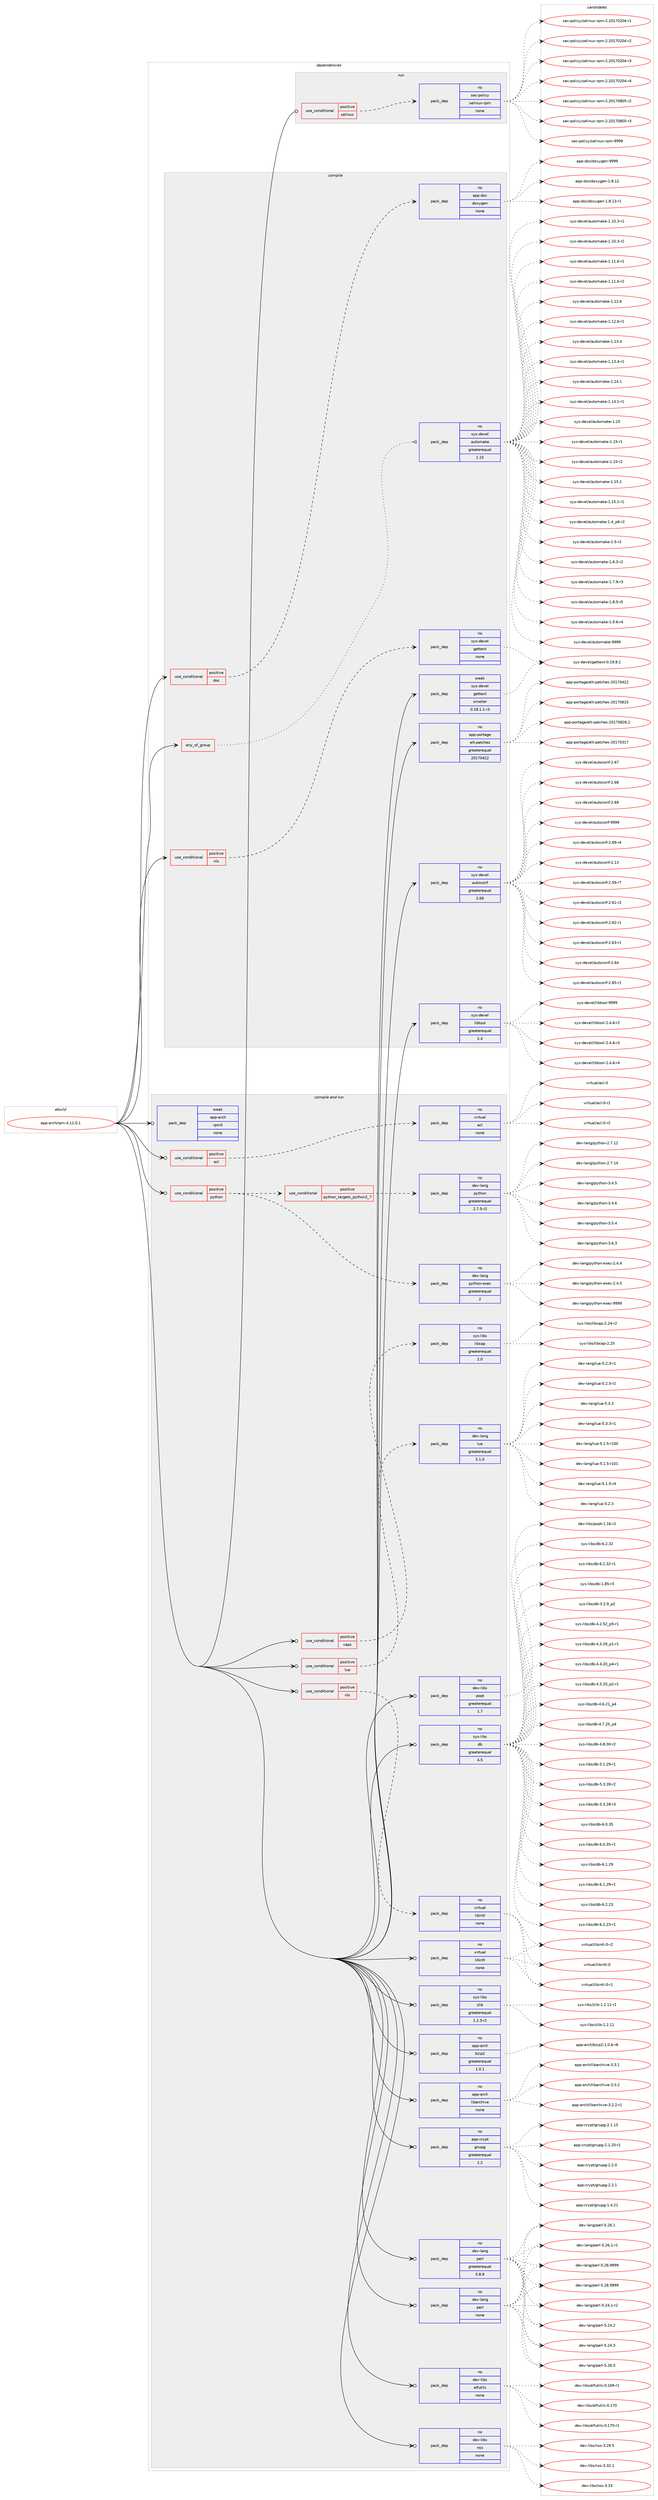 digraph prolog {

# *************
# Graph options
# *************

newrank=true;
concentrate=true;
compound=true;
graph [rankdir=LR,fontname=Helvetica,fontsize=10,ranksep=1.5];#, ranksep=2.5, nodesep=0.2];
edge  [arrowhead=vee];
node  [fontname=Helvetica,fontsize=10];

# **********
# The ebuild
# **********

subgraph cluster_leftcol {
color=gray;
rank=same;
label=<<i>ebuild</i>>;
id [label="app-arch/rpm-4.12.0.1", color=red, width=4, href="../app-arch/rpm-4.12.0.1.svg"];
}

# ****************
# The dependencies
# ****************

subgraph cluster_midcol {
color=gray;
label=<<i>dependencies</i>>;
subgraph cluster_compile {
fillcolor="#eeeeee";
style=filled;
label=<<i>compile</i>>;
subgraph any154 {
dependency8717 [label=<<TABLE BORDER="0" CELLBORDER="1" CELLSPACING="0" CELLPADDING="4"><TR><TD CELLPADDING="10">any_of_group</TD></TR></TABLE>>, shape=none, color=red];subgraph pack6166 {
dependency8718 [label=<<TABLE BORDER="0" CELLBORDER="1" CELLSPACING="0" CELLPADDING="4" WIDTH="220"><TR><TD ROWSPAN="6" CELLPADDING="30">pack_dep</TD></TR><TR><TD WIDTH="110">no</TD></TR><TR><TD>sys-devel</TD></TR><TR><TD>automake</TD></TR><TR><TD>greaterequal</TD></TR><TR><TD>1.15</TD></TR></TABLE>>, shape=none, color=blue];
}
dependency8717:e -> dependency8718:w [weight=20,style="dotted",arrowhead="oinv"];
}
id:e -> dependency8717:w [weight=20,style="solid",arrowhead="vee"];
subgraph cond2393 {
dependency8719 [label=<<TABLE BORDER="0" CELLBORDER="1" CELLSPACING="0" CELLPADDING="4"><TR><TD ROWSPAN="3" CELLPADDING="10">use_conditional</TD></TR><TR><TD>positive</TD></TR><TR><TD>doc</TD></TR></TABLE>>, shape=none, color=red];
subgraph pack6167 {
dependency8720 [label=<<TABLE BORDER="0" CELLBORDER="1" CELLSPACING="0" CELLPADDING="4" WIDTH="220"><TR><TD ROWSPAN="6" CELLPADDING="30">pack_dep</TD></TR><TR><TD WIDTH="110">no</TD></TR><TR><TD>app-doc</TD></TR><TR><TD>doxygen</TD></TR><TR><TD>none</TD></TR><TR><TD></TD></TR></TABLE>>, shape=none, color=blue];
}
dependency8719:e -> dependency8720:w [weight=20,style="dashed",arrowhead="vee"];
}
id:e -> dependency8719:w [weight=20,style="solid",arrowhead="vee"];
subgraph cond2394 {
dependency8721 [label=<<TABLE BORDER="0" CELLBORDER="1" CELLSPACING="0" CELLPADDING="4"><TR><TD ROWSPAN="3" CELLPADDING="10">use_conditional</TD></TR><TR><TD>positive</TD></TR><TR><TD>nls</TD></TR></TABLE>>, shape=none, color=red];
subgraph pack6168 {
dependency8722 [label=<<TABLE BORDER="0" CELLBORDER="1" CELLSPACING="0" CELLPADDING="4" WIDTH="220"><TR><TD ROWSPAN="6" CELLPADDING="30">pack_dep</TD></TR><TR><TD WIDTH="110">no</TD></TR><TR><TD>sys-devel</TD></TR><TR><TD>gettext</TD></TR><TR><TD>none</TD></TR><TR><TD></TD></TR></TABLE>>, shape=none, color=blue];
}
dependency8721:e -> dependency8722:w [weight=20,style="dashed",arrowhead="vee"];
}
id:e -> dependency8721:w [weight=20,style="solid",arrowhead="vee"];
subgraph pack6169 {
dependency8723 [label=<<TABLE BORDER="0" CELLBORDER="1" CELLSPACING="0" CELLPADDING="4" WIDTH="220"><TR><TD ROWSPAN="6" CELLPADDING="30">pack_dep</TD></TR><TR><TD WIDTH="110">no</TD></TR><TR><TD>app-portage</TD></TR><TR><TD>elt-patches</TD></TR><TR><TD>greaterequal</TD></TR><TR><TD>20170422</TD></TR></TABLE>>, shape=none, color=blue];
}
id:e -> dependency8723:w [weight=20,style="solid",arrowhead="vee"];
subgraph pack6170 {
dependency8724 [label=<<TABLE BORDER="0" CELLBORDER="1" CELLSPACING="0" CELLPADDING="4" WIDTH="220"><TR><TD ROWSPAN="6" CELLPADDING="30">pack_dep</TD></TR><TR><TD WIDTH="110">no</TD></TR><TR><TD>sys-devel</TD></TR><TR><TD>autoconf</TD></TR><TR><TD>greaterequal</TD></TR><TR><TD>2.69</TD></TR></TABLE>>, shape=none, color=blue];
}
id:e -> dependency8724:w [weight=20,style="solid",arrowhead="vee"];
subgraph pack6171 {
dependency8725 [label=<<TABLE BORDER="0" CELLBORDER="1" CELLSPACING="0" CELLPADDING="4" WIDTH="220"><TR><TD ROWSPAN="6" CELLPADDING="30">pack_dep</TD></TR><TR><TD WIDTH="110">no</TD></TR><TR><TD>sys-devel</TD></TR><TR><TD>libtool</TD></TR><TR><TD>greaterequal</TD></TR><TR><TD>2.4</TD></TR></TABLE>>, shape=none, color=blue];
}
id:e -> dependency8725:w [weight=20,style="solid",arrowhead="vee"];
subgraph pack6172 {
dependency8726 [label=<<TABLE BORDER="0" CELLBORDER="1" CELLSPACING="0" CELLPADDING="4" WIDTH="220"><TR><TD ROWSPAN="6" CELLPADDING="30">pack_dep</TD></TR><TR><TD WIDTH="110">weak</TD></TR><TR><TD>sys-devel</TD></TR><TR><TD>gettext</TD></TR><TR><TD>smaller</TD></TR><TR><TD>0.18.1.1-r3</TD></TR></TABLE>>, shape=none, color=blue];
}
id:e -> dependency8726:w [weight=20,style="solid",arrowhead="vee"];
}
subgraph cluster_compileandrun {
fillcolor="#eeeeee";
style=filled;
label=<<i>compile and run</i>>;
subgraph cond2395 {
dependency8727 [label=<<TABLE BORDER="0" CELLBORDER="1" CELLSPACING="0" CELLPADDING="4"><TR><TD ROWSPAN="3" CELLPADDING="10">use_conditional</TD></TR><TR><TD>positive</TD></TR><TR><TD>acl</TD></TR></TABLE>>, shape=none, color=red];
subgraph pack6173 {
dependency8728 [label=<<TABLE BORDER="0" CELLBORDER="1" CELLSPACING="0" CELLPADDING="4" WIDTH="220"><TR><TD ROWSPAN="6" CELLPADDING="30">pack_dep</TD></TR><TR><TD WIDTH="110">no</TD></TR><TR><TD>virtual</TD></TR><TR><TD>acl</TD></TR><TR><TD>none</TD></TR><TR><TD></TD></TR></TABLE>>, shape=none, color=blue];
}
dependency8727:e -> dependency8728:w [weight=20,style="dashed",arrowhead="vee"];
}
id:e -> dependency8727:w [weight=20,style="solid",arrowhead="odotvee"];
subgraph cond2396 {
dependency8729 [label=<<TABLE BORDER="0" CELLBORDER="1" CELLSPACING="0" CELLPADDING="4"><TR><TD ROWSPAN="3" CELLPADDING="10">use_conditional</TD></TR><TR><TD>positive</TD></TR><TR><TD>caps</TD></TR></TABLE>>, shape=none, color=red];
subgraph pack6174 {
dependency8730 [label=<<TABLE BORDER="0" CELLBORDER="1" CELLSPACING="0" CELLPADDING="4" WIDTH="220"><TR><TD ROWSPAN="6" CELLPADDING="30">pack_dep</TD></TR><TR><TD WIDTH="110">no</TD></TR><TR><TD>sys-libs</TD></TR><TR><TD>libcap</TD></TR><TR><TD>greaterequal</TD></TR><TR><TD>2.0</TD></TR></TABLE>>, shape=none, color=blue];
}
dependency8729:e -> dependency8730:w [weight=20,style="dashed",arrowhead="vee"];
}
id:e -> dependency8729:w [weight=20,style="solid",arrowhead="odotvee"];
subgraph cond2397 {
dependency8731 [label=<<TABLE BORDER="0" CELLBORDER="1" CELLSPACING="0" CELLPADDING="4"><TR><TD ROWSPAN="3" CELLPADDING="10">use_conditional</TD></TR><TR><TD>positive</TD></TR><TR><TD>lua</TD></TR></TABLE>>, shape=none, color=red];
subgraph pack6175 {
dependency8732 [label=<<TABLE BORDER="0" CELLBORDER="1" CELLSPACING="0" CELLPADDING="4" WIDTH="220"><TR><TD ROWSPAN="6" CELLPADDING="30">pack_dep</TD></TR><TR><TD WIDTH="110">no</TD></TR><TR><TD>dev-lang</TD></TR><TR><TD>lua</TD></TR><TR><TD>greaterequal</TD></TR><TR><TD>5.1.0</TD></TR></TABLE>>, shape=none, color=blue];
}
dependency8731:e -> dependency8732:w [weight=20,style="dashed",arrowhead="vee"];
}
id:e -> dependency8731:w [weight=20,style="solid",arrowhead="odotvee"];
subgraph cond2398 {
dependency8733 [label=<<TABLE BORDER="0" CELLBORDER="1" CELLSPACING="0" CELLPADDING="4"><TR><TD ROWSPAN="3" CELLPADDING="10">use_conditional</TD></TR><TR><TD>positive</TD></TR><TR><TD>nls</TD></TR></TABLE>>, shape=none, color=red];
subgraph pack6176 {
dependency8734 [label=<<TABLE BORDER="0" CELLBORDER="1" CELLSPACING="0" CELLPADDING="4" WIDTH="220"><TR><TD ROWSPAN="6" CELLPADDING="30">pack_dep</TD></TR><TR><TD WIDTH="110">no</TD></TR><TR><TD>virtual</TD></TR><TR><TD>libintl</TD></TR><TR><TD>none</TD></TR><TR><TD></TD></TR></TABLE>>, shape=none, color=blue];
}
dependency8733:e -> dependency8734:w [weight=20,style="dashed",arrowhead="vee"];
}
id:e -> dependency8733:w [weight=20,style="solid",arrowhead="odotvee"];
subgraph cond2399 {
dependency8735 [label=<<TABLE BORDER="0" CELLBORDER="1" CELLSPACING="0" CELLPADDING="4"><TR><TD ROWSPAN="3" CELLPADDING="10">use_conditional</TD></TR><TR><TD>positive</TD></TR><TR><TD>python</TD></TR></TABLE>>, shape=none, color=red];
subgraph cond2400 {
dependency8736 [label=<<TABLE BORDER="0" CELLBORDER="1" CELLSPACING="0" CELLPADDING="4"><TR><TD ROWSPAN="3" CELLPADDING="10">use_conditional</TD></TR><TR><TD>positive</TD></TR><TR><TD>python_targets_python2_7</TD></TR></TABLE>>, shape=none, color=red];
subgraph pack6177 {
dependency8737 [label=<<TABLE BORDER="0" CELLBORDER="1" CELLSPACING="0" CELLPADDING="4" WIDTH="220"><TR><TD ROWSPAN="6" CELLPADDING="30">pack_dep</TD></TR><TR><TD WIDTH="110">no</TD></TR><TR><TD>dev-lang</TD></TR><TR><TD>python</TD></TR><TR><TD>greaterequal</TD></TR><TR><TD>2.7.5-r2</TD></TR></TABLE>>, shape=none, color=blue];
}
dependency8736:e -> dependency8737:w [weight=20,style="dashed",arrowhead="vee"];
}
dependency8735:e -> dependency8736:w [weight=20,style="dashed",arrowhead="vee"];
subgraph pack6178 {
dependency8738 [label=<<TABLE BORDER="0" CELLBORDER="1" CELLSPACING="0" CELLPADDING="4" WIDTH="220"><TR><TD ROWSPAN="6" CELLPADDING="30">pack_dep</TD></TR><TR><TD WIDTH="110">no</TD></TR><TR><TD>dev-lang</TD></TR><TR><TD>python-exec</TD></TR><TR><TD>greaterequal</TD></TR><TR><TD>2</TD></TR></TABLE>>, shape=none, color=blue];
}
dependency8735:e -> dependency8738:w [weight=20,style="dashed",arrowhead="vee"];
}
id:e -> dependency8735:w [weight=20,style="solid",arrowhead="odotvee"];
subgraph pack6179 {
dependency8739 [label=<<TABLE BORDER="0" CELLBORDER="1" CELLSPACING="0" CELLPADDING="4" WIDTH="220"><TR><TD ROWSPAN="6" CELLPADDING="30">pack_dep</TD></TR><TR><TD WIDTH="110">no</TD></TR><TR><TD>app-arch</TD></TR><TR><TD>bzip2</TD></TR><TR><TD>greaterequal</TD></TR><TR><TD>1.0.1</TD></TR></TABLE>>, shape=none, color=blue];
}
id:e -> dependency8739:w [weight=20,style="solid",arrowhead="odotvee"];
subgraph pack6180 {
dependency8740 [label=<<TABLE BORDER="0" CELLBORDER="1" CELLSPACING="0" CELLPADDING="4" WIDTH="220"><TR><TD ROWSPAN="6" CELLPADDING="30">pack_dep</TD></TR><TR><TD WIDTH="110">no</TD></TR><TR><TD>app-arch</TD></TR><TR><TD>libarchive</TD></TR><TR><TD>none</TD></TR><TR><TD></TD></TR></TABLE>>, shape=none, color=blue];
}
id:e -> dependency8740:w [weight=20,style="solid",arrowhead="odotvee"];
subgraph pack6181 {
dependency8741 [label=<<TABLE BORDER="0" CELLBORDER="1" CELLSPACING="0" CELLPADDING="4" WIDTH="220"><TR><TD ROWSPAN="6" CELLPADDING="30">pack_dep</TD></TR><TR><TD WIDTH="110">no</TD></TR><TR><TD>app-crypt</TD></TR><TR><TD>gnupg</TD></TR><TR><TD>greaterequal</TD></TR><TR><TD>1.2</TD></TR></TABLE>>, shape=none, color=blue];
}
id:e -> dependency8741:w [weight=20,style="solid",arrowhead="odotvee"];
subgraph pack6182 {
dependency8742 [label=<<TABLE BORDER="0" CELLBORDER="1" CELLSPACING="0" CELLPADDING="4" WIDTH="220"><TR><TD ROWSPAN="6" CELLPADDING="30">pack_dep</TD></TR><TR><TD WIDTH="110">no</TD></TR><TR><TD>dev-lang</TD></TR><TR><TD>perl</TD></TR><TR><TD>greaterequal</TD></TR><TR><TD>5.8.8</TD></TR></TABLE>>, shape=none, color=blue];
}
id:e -> dependency8742:w [weight=20,style="solid",arrowhead="odotvee"];
subgraph pack6183 {
dependency8743 [label=<<TABLE BORDER="0" CELLBORDER="1" CELLSPACING="0" CELLPADDING="4" WIDTH="220"><TR><TD ROWSPAN="6" CELLPADDING="30">pack_dep</TD></TR><TR><TD WIDTH="110">no</TD></TR><TR><TD>dev-lang</TD></TR><TR><TD>perl</TD></TR><TR><TD>none</TD></TR><TR><TD></TD></TR></TABLE>>, shape=none, color=blue];
}
id:e -> dependency8743:w [weight=20,style="solid",arrowhead="odotvee"];
subgraph pack6184 {
dependency8744 [label=<<TABLE BORDER="0" CELLBORDER="1" CELLSPACING="0" CELLPADDING="4" WIDTH="220"><TR><TD ROWSPAN="6" CELLPADDING="30">pack_dep</TD></TR><TR><TD WIDTH="110">no</TD></TR><TR><TD>dev-libs</TD></TR><TR><TD>elfutils</TD></TR><TR><TD>none</TD></TR><TR><TD></TD></TR></TABLE>>, shape=none, color=blue];
}
id:e -> dependency8744:w [weight=20,style="solid",arrowhead="odotvee"];
subgraph pack6185 {
dependency8745 [label=<<TABLE BORDER="0" CELLBORDER="1" CELLSPACING="0" CELLPADDING="4" WIDTH="220"><TR><TD ROWSPAN="6" CELLPADDING="30">pack_dep</TD></TR><TR><TD WIDTH="110">no</TD></TR><TR><TD>dev-libs</TD></TR><TR><TD>nss</TD></TR><TR><TD>none</TD></TR><TR><TD></TD></TR></TABLE>>, shape=none, color=blue];
}
id:e -> dependency8745:w [weight=20,style="solid",arrowhead="odotvee"];
subgraph pack6186 {
dependency8746 [label=<<TABLE BORDER="0" CELLBORDER="1" CELLSPACING="0" CELLPADDING="4" WIDTH="220"><TR><TD ROWSPAN="6" CELLPADDING="30">pack_dep</TD></TR><TR><TD WIDTH="110">no</TD></TR><TR><TD>dev-libs</TD></TR><TR><TD>popt</TD></TR><TR><TD>greaterequal</TD></TR><TR><TD>1.7</TD></TR></TABLE>>, shape=none, color=blue];
}
id:e -> dependency8746:w [weight=20,style="solid",arrowhead="odotvee"];
subgraph pack6187 {
dependency8747 [label=<<TABLE BORDER="0" CELLBORDER="1" CELLSPACING="0" CELLPADDING="4" WIDTH="220"><TR><TD ROWSPAN="6" CELLPADDING="30">pack_dep</TD></TR><TR><TD WIDTH="110">no</TD></TR><TR><TD>sys-libs</TD></TR><TR><TD>db</TD></TR><TR><TD>greaterequal</TD></TR><TR><TD>4.5</TD></TR></TABLE>>, shape=none, color=blue];
}
id:e -> dependency8747:w [weight=20,style="solid",arrowhead="odotvee"];
subgraph pack6188 {
dependency8748 [label=<<TABLE BORDER="0" CELLBORDER="1" CELLSPACING="0" CELLPADDING="4" WIDTH="220"><TR><TD ROWSPAN="6" CELLPADDING="30">pack_dep</TD></TR><TR><TD WIDTH="110">no</TD></TR><TR><TD>sys-libs</TD></TR><TR><TD>zlib</TD></TR><TR><TD>greaterequal</TD></TR><TR><TD>1.2.3-r1</TD></TR></TABLE>>, shape=none, color=blue];
}
id:e -> dependency8748:w [weight=20,style="solid",arrowhead="odotvee"];
subgraph pack6189 {
dependency8749 [label=<<TABLE BORDER="0" CELLBORDER="1" CELLSPACING="0" CELLPADDING="4" WIDTH="220"><TR><TD ROWSPAN="6" CELLPADDING="30">pack_dep</TD></TR><TR><TD WIDTH="110">no</TD></TR><TR><TD>virtual</TD></TR><TR><TD>libintl</TD></TR><TR><TD>none</TD></TR><TR><TD></TD></TR></TABLE>>, shape=none, color=blue];
}
id:e -> dependency8749:w [weight=20,style="solid",arrowhead="odotvee"];
subgraph pack6190 {
dependency8750 [label=<<TABLE BORDER="0" CELLBORDER="1" CELLSPACING="0" CELLPADDING="4" WIDTH="220"><TR><TD ROWSPAN="6" CELLPADDING="30">pack_dep</TD></TR><TR><TD WIDTH="110">weak</TD></TR><TR><TD>app-arch</TD></TR><TR><TD>rpm5</TD></TR><TR><TD>none</TD></TR><TR><TD></TD></TR></TABLE>>, shape=none, color=blue];
}
id:e -> dependency8750:w [weight=20,style="solid",arrowhead="odotvee"];
}
subgraph cluster_run {
fillcolor="#eeeeee";
style=filled;
label=<<i>run</i>>;
subgraph cond2401 {
dependency8751 [label=<<TABLE BORDER="0" CELLBORDER="1" CELLSPACING="0" CELLPADDING="4"><TR><TD ROWSPAN="3" CELLPADDING="10">use_conditional</TD></TR><TR><TD>positive</TD></TR><TR><TD>selinux</TD></TR></TABLE>>, shape=none, color=red];
subgraph pack6191 {
dependency8752 [label=<<TABLE BORDER="0" CELLBORDER="1" CELLSPACING="0" CELLPADDING="4" WIDTH="220"><TR><TD ROWSPAN="6" CELLPADDING="30">pack_dep</TD></TR><TR><TD WIDTH="110">no</TD></TR><TR><TD>sec-policy</TD></TR><TR><TD>selinux-rpm</TD></TR><TR><TD>none</TD></TR><TR><TD></TD></TR></TABLE>>, shape=none, color=blue];
}
dependency8751:e -> dependency8752:w [weight=20,style="dashed",arrowhead="vee"];
}
id:e -> dependency8751:w [weight=20,style="solid",arrowhead="odot"];
}
}

# **************
# The candidates
# **************

subgraph cluster_choices {
rank=same;
color=gray;
label=<<i>candidates</i>>;

subgraph choice6166 {
color=black;
nodesep=1;
choice11512111545100101118101108479711711611110997107101454946494846514511449 [label="sys-devel/automake-1.10.3-r1", color=red, width=4,href="../sys-devel/automake-1.10.3-r1.svg"];
choice11512111545100101118101108479711711611110997107101454946494846514511450 [label="sys-devel/automake-1.10.3-r2", color=red, width=4,href="../sys-devel/automake-1.10.3-r2.svg"];
choice11512111545100101118101108479711711611110997107101454946494946544511449 [label="sys-devel/automake-1.11.6-r1", color=red, width=4,href="../sys-devel/automake-1.11.6-r1.svg"];
choice11512111545100101118101108479711711611110997107101454946494946544511450 [label="sys-devel/automake-1.11.6-r2", color=red, width=4,href="../sys-devel/automake-1.11.6-r2.svg"];
choice1151211154510010111810110847971171161111099710710145494649504654 [label="sys-devel/automake-1.12.6", color=red, width=4,href="../sys-devel/automake-1.12.6.svg"];
choice11512111545100101118101108479711711611110997107101454946495046544511449 [label="sys-devel/automake-1.12.6-r1", color=red, width=4,href="../sys-devel/automake-1.12.6-r1.svg"];
choice1151211154510010111810110847971171161111099710710145494649514652 [label="sys-devel/automake-1.13.4", color=red, width=4,href="../sys-devel/automake-1.13.4.svg"];
choice11512111545100101118101108479711711611110997107101454946495146524511449 [label="sys-devel/automake-1.13.4-r1", color=red, width=4,href="../sys-devel/automake-1.13.4-r1.svg"];
choice1151211154510010111810110847971171161111099710710145494649524649 [label="sys-devel/automake-1.14.1", color=red, width=4,href="../sys-devel/automake-1.14.1.svg"];
choice11512111545100101118101108479711711611110997107101454946495246494511449 [label="sys-devel/automake-1.14.1-r1", color=red, width=4,href="../sys-devel/automake-1.14.1-r1.svg"];
choice115121115451001011181011084797117116111109971071014549464953 [label="sys-devel/automake-1.15", color=red, width=4,href="../sys-devel/automake-1.15.svg"];
choice1151211154510010111810110847971171161111099710710145494649534511449 [label="sys-devel/automake-1.15-r1", color=red, width=4,href="../sys-devel/automake-1.15-r1.svg"];
choice1151211154510010111810110847971171161111099710710145494649534511450 [label="sys-devel/automake-1.15-r2", color=red, width=4,href="../sys-devel/automake-1.15-r2.svg"];
choice1151211154510010111810110847971171161111099710710145494649534649 [label="sys-devel/automake-1.15.1", color=red, width=4,href="../sys-devel/automake-1.15.1.svg"];
choice11512111545100101118101108479711711611110997107101454946495346494511449 [label="sys-devel/automake-1.15.1-r1", color=red, width=4,href="../sys-devel/automake-1.15.1-r1.svg"];
choice115121115451001011181011084797117116111109971071014549465295112544511450 [label="sys-devel/automake-1.4_p6-r2", color=red, width=4,href="../sys-devel/automake-1.4_p6-r2.svg"];
choice11512111545100101118101108479711711611110997107101454946534511450 [label="sys-devel/automake-1.5-r2", color=red, width=4,href="../sys-devel/automake-1.5-r2.svg"];
choice115121115451001011181011084797117116111109971071014549465446514511450 [label="sys-devel/automake-1.6.3-r2", color=red, width=4,href="../sys-devel/automake-1.6.3-r2.svg"];
choice115121115451001011181011084797117116111109971071014549465546574511451 [label="sys-devel/automake-1.7.9-r3", color=red, width=4,href="../sys-devel/automake-1.7.9-r3.svg"];
choice115121115451001011181011084797117116111109971071014549465646534511453 [label="sys-devel/automake-1.8.5-r5", color=red, width=4,href="../sys-devel/automake-1.8.5-r5.svg"];
choice115121115451001011181011084797117116111109971071014549465746544511452 [label="sys-devel/automake-1.9.6-r4", color=red, width=4,href="../sys-devel/automake-1.9.6-r4.svg"];
choice115121115451001011181011084797117116111109971071014557575757 [label="sys-devel/automake-9999", color=red, width=4,href="../sys-devel/automake-9999.svg"];
dependency8718:e -> choice11512111545100101118101108479711711611110997107101454946494846514511449:w [style=dotted,weight="100"];
dependency8718:e -> choice11512111545100101118101108479711711611110997107101454946494846514511450:w [style=dotted,weight="100"];
dependency8718:e -> choice11512111545100101118101108479711711611110997107101454946494946544511449:w [style=dotted,weight="100"];
dependency8718:e -> choice11512111545100101118101108479711711611110997107101454946494946544511450:w [style=dotted,weight="100"];
dependency8718:e -> choice1151211154510010111810110847971171161111099710710145494649504654:w [style=dotted,weight="100"];
dependency8718:e -> choice11512111545100101118101108479711711611110997107101454946495046544511449:w [style=dotted,weight="100"];
dependency8718:e -> choice1151211154510010111810110847971171161111099710710145494649514652:w [style=dotted,weight="100"];
dependency8718:e -> choice11512111545100101118101108479711711611110997107101454946495146524511449:w [style=dotted,weight="100"];
dependency8718:e -> choice1151211154510010111810110847971171161111099710710145494649524649:w [style=dotted,weight="100"];
dependency8718:e -> choice11512111545100101118101108479711711611110997107101454946495246494511449:w [style=dotted,weight="100"];
dependency8718:e -> choice115121115451001011181011084797117116111109971071014549464953:w [style=dotted,weight="100"];
dependency8718:e -> choice1151211154510010111810110847971171161111099710710145494649534511449:w [style=dotted,weight="100"];
dependency8718:e -> choice1151211154510010111810110847971171161111099710710145494649534511450:w [style=dotted,weight="100"];
dependency8718:e -> choice1151211154510010111810110847971171161111099710710145494649534649:w [style=dotted,weight="100"];
dependency8718:e -> choice11512111545100101118101108479711711611110997107101454946495346494511449:w [style=dotted,weight="100"];
dependency8718:e -> choice115121115451001011181011084797117116111109971071014549465295112544511450:w [style=dotted,weight="100"];
dependency8718:e -> choice11512111545100101118101108479711711611110997107101454946534511450:w [style=dotted,weight="100"];
dependency8718:e -> choice115121115451001011181011084797117116111109971071014549465446514511450:w [style=dotted,weight="100"];
dependency8718:e -> choice115121115451001011181011084797117116111109971071014549465546574511451:w [style=dotted,weight="100"];
dependency8718:e -> choice115121115451001011181011084797117116111109971071014549465646534511453:w [style=dotted,weight="100"];
dependency8718:e -> choice115121115451001011181011084797117116111109971071014549465746544511452:w [style=dotted,weight="100"];
dependency8718:e -> choice115121115451001011181011084797117116111109971071014557575757:w [style=dotted,weight="100"];
}
subgraph choice6167 {
color=black;
nodesep=1;
choice9711211245100111994710011112012110310111045494656464950 [label="app-doc/doxygen-1.8.12", color=red, width=4,href="../app-doc/doxygen-1.8.12.svg"];
choice97112112451001119947100111120121103101110454946564649514511449 [label="app-doc/doxygen-1.8.13-r1", color=red, width=4,href="../app-doc/doxygen-1.8.13-r1.svg"];
choice971121124510011199471001111201211031011104557575757 [label="app-doc/doxygen-9999", color=red, width=4,href="../app-doc/doxygen-9999.svg"];
dependency8720:e -> choice9711211245100111994710011112012110310111045494656464950:w [style=dotted,weight="100"];
dependency8720:e -> choice97112112451001119947100111120121103101110454946564649514511449:w [style=dotted,weight="100"];
dependency8720:e -> choice971121124510011199471001111201211031011104557575757:w [style=dotted,weight="100"];
}
subgraph choice6168 {
color=black;
nodesep=1;
choice1151211154510010111810110847103101116116101120116454846495746564649 [label="sys-devel/gettext-0.19.8.1", color=red, width=4,href="../sys-devel/gettext-0.19.8.1.svg"];
dependency8722:e -> choice1151211154510010111810110847103101116116101120116454846495746564649:w [style=dotted,weight="100"];
}
subgraph choice6169 {
color=black;
nodesep=1;
choice97112112451121111141169710310147101108116451129711699104101115455048495548514955 [label="app-portage/elt-patches-20170317", color=red, width=4,href="../app-portage/elt-patches-20170317.svg"];
choice97112112451121111141169710310147101108116451129711699104101115455048495548525050 [label="app-portage/elt-patches-20170422", color=red, width=4,href="../app-portage/elt-patches-20170422.svg"];
choice97112112451121111141169710310147101108116451129711699104101115455048495548564953 [label="app-portage/elt-patches-20170815", color=red, width=4,href="../app-portage/elt-patches-20170815.svg"];
choice971121124511211111411697103101471011081164511297116991041011154550484955485650544649 [label="app-portage/elt-patches-20170826.1", color=red, width=4,href="../app-portage/elt-patches-20170826.1.svg"];
dependency8723:e -> choice97112112451121111141169710310147101108116451129711699104101115455048495548514955:w [style=dotted,weight="100"];
dependency8723:e -> choice97112112451121111141169710310147101108116451129711699104101115455048495548525050:w [style=dotted,weight="100"];
dependency8723:e -> choice97112112451121111141169710310147101108116451129711699104101115455048495548564953:w [style=dotted,weight="100"];
dependency8723:e -> choice971121124511211111411697103101471011081164511297116991041011154550484955485650544649:w [style=dotted,weight="100"];
}
subgraph choice6170 {
color=black;
nodesep=1;
choice115121115451001011181011084797117116111991111101024550464951 [label="sys-devel/autoconf-2.13", color=red, width=4,href="../sys-devel/autoconf-2.13.svg"];
choice1151211154510010111810110847971171161119911111010245504653574511455 [label="sys-devel/autoconf-2.59-r7", color=red, width=4,href="../sys-devel/autoconf-2.59-r7.svg"];
choice1151211154510010111810110847971171161119911111010245504654494511450 [label="sys-devel/autoconf-2.61-r2", color=red, width=4,href="../sys-devel/autoconf-2.61-r2.svg"];
choice1151211154510010111810110847971171161119911111010245504654504511449 [label="sys-devel/autoconf-2.62-r1", color=red, width=4,href="../sys-devel/autoconf-2.62-r1.svg"];
choice1151211154510010111810110847971171161119911111010245504654514511449 [label="sys-devel/autoconf-2.63-r1", color=red, width=4,href="../sys-devel/autoconf-2.63-r1.svg"];
choice115121115451001011181011084797117116111991111101024550465452 [label="sys-devel/autoconf-2.64", color=red, width=4,href="../sys-devel/autoconf-2.64.svg"];
choice1151211154510010111810110847971171161119911111010245504654534511449 [label="sys-devel/autoconf-2.65-r1", color=red, width=4,href="../sys-devel/autoconf-2.65-r1.svg"];
choice115121115451001011181011084797117116111991111101024550465455 [label="sys-devel/autoconf-2.67", color=red, width=4,href="../sys-devel/autoconf-2.67.svg"];
choice115121115451001011181011084797117116111991111101024550465456 [label="sys-devel/autoconf-2.68", color=red, width=4,href="../sys-devel/autoconf-2.68.svg"];
choice115121115451001011181011084797117116111991111101024550465457 [label="sys-devel/autoconf-2.69", color=red, width=4,href="../sys-devel/autoconf-2.69.svg"];
choice1151211154510010111810110847971171161119911111010245504654574511452 [label="sys-devel/autoconf-2.69-r4", color=red, width=4,href="../sys-devel/autoconf-2.69-r4.svg"];
choice115121115451001011181011084797117116111991111101024557575757 [label="sys-devel/autoconf-9999", color=red, width=4,href="../sys-devel/autoconf-9999.svg"];
dependency8724:e -> choice115121115451001011181011084797117116111991111101024550464951:w [style=dotted,weight="100"];
dependency8724:e -> choice1151211154510010111810110847971171161119911111010245504653574511455:w [style=dotted,weight="100"];
dependency8724:e -> choice1151211154510010111810110847971171161119911111010245504654494511450:w [style=dotted,weight="100"];
dependency8724:e -> choice1151211154510010111810110847971171161119911111010245504654504511449:w [style=dotted,weight="100"];
dependency8724:e -> choice1151211154510010111810110847971171161119911111010245504654514511449:w [style=dotted,weight="100"];
dependency8724:e -> choice115121115451001011181011084797117116111991111101024550465452:w [style=dotted,weight="100"];
dependency8724:e -> choice1151211154510010111810110847971171161119911111010245504654534511449:w [style=dotted,weight="100"];
dependency8724:e -> choice115121115451001011181011084797117116111991111101024550465455:w [style=dotted,weight="100"];
dependency8724:e -> choice115121115451001011181011084797117116111991111101024550465456:w [style=dotted,weight="100"];
dependency8724:e -> choice115121115451001011181011084797117116111991111101024550465457:w [style=dotted,weight="100"];
dependency8724:e -> choice1151211154510010111810110847971171161119911111010245504654574511452:w [style=dotted,weight="100"];
dependency8724:e -> choice115121115451001011181011084797117116111991111101024557575757:w [style=dotted,weight="100"];
}
subgraph choice6171 {
color=black;
nodesep=1;
choice1151211154510010111810110847108105981161111111084550465246544511450 [label="sys-devel/libtool-2.4.6-r2", color=red, width=4,href="../sys-devel/libtool-2.4.6-r2.svg"];
choice1151211154510010111810110847108105981161111111084550465246544511451 [label="sys-devel/libtool-2.4.6-r3", color=red, width=4,href="../sys-devel/libtool-2.4.6-r3.svg"];
choice1151211154510010111810110847108105981161111111084550465246544511452 [label="sys-devel/libtool-2.4.6-r4", color=red, width=4,href="../sys-devel/libtool-2.4.6-r4.svg"];
choice1151211154510010111810110847108105981161111111084557575757 [label="sys-devel/libtool-9999", color=red, width=4,href="../sys-devel/libtool-9999.svg"];
dependency8725:e -> choice1151211154510010111810110847108105981161111111084550465246544511450:w [style=dotted,weight="100"];
dependency8725:e -> choice1151211154510010111810110847108105981161111111084550465246544511451:w [style=dotted,weight="100"];
dependency8725:e -> choice1151211154510010111810110847108105981161111111084550465246544511452:w [style=dotted,weight="100"];
dependency8725:e -> choice1151211154510010111810110847108105981161111111084557575757:w [style=dotted,weight="100"];
}
subgraph choice6172 {
color=black;
nodesep=1;
choice1151211154510010111810110847103101116116101120116454846495746564649 [label="sys-devel/gettext-0.19.8.1", color=red, width=4,href="../sys-devel/gettext-0.19.8.1.svg"];
dependency8726:e -> choice1151211154510010111810110847103101116116101120116454846495746564649:w [style=dotted,weight="100"];
}
subgraph choice6173 {
color=black;
nodesep=1;
choice118105114116117971084797991084548 [label="virtual/acl-0", color=red, width=4,href="../virtual/acl-0.svg"];
choice1181051141161179710847979910845484511449 [label="virtual/acl-0-r1", color=red, width=4,href="../virtual/acl-0-r1.svg"];
choice1181051141161179710847979910845484511450 [label="virtual/acl-0-r2", color=red, width=4,href="../virtual/acl-0-r2.svg"];
dependency8728:e -> choice118105114116117971084797991084548:w [style=dotted,weight="100"];
dependency8728:e -> choice1181051141161179710847979910845484511449:w [style=dotted,weight="100"];
dependency8728:e -> choice1181051141161179710847979910845484511450:w [style=dotted,weight="100"];
}
subgraph choice6174 {
color=black;
nodesep=1;
choice11512111545108105981154710810598999711245504650524511450 [label="sys-libs/libcap-2.24-r2", color=red, width=4,href="../sys-libs/libcap-2.24-r2.svg"];
choice1151211154510810598115471081059899971124550465053 [label="sys-libs/libcap-2.25", color=red, width=4,href="../sys-libs/libcap-2.25.svg"];
dependency8730:e -> choice11512111545108105981154710810598999711245504650524511450:w [style=dotted,weight="100"];
dependency8730:e -> choice1151211154510810598115471081059899971124550465053:w [style=dotted,weight="100"];
}
subgraph choice6175 {
color=black;
nodesep=1;
choice1001011184510897110103471081179745534649465345114494848 [label="dev-lang/lua-5.1.5-r100", color=red, width=4,href="../dev-lang/lua-5.1.5-r100.svg"];
choice1001011184510897110103471081179745534649465345114494849 [label="dev-lang/lua-5.1.5-r101", color=red, width=4,href="../dev-lang/lua-5.1.5-r101.svg"];
choice100101118451089711010347108117974553464946534511452 [label="dev-lang/lua-5.1.5-r4", color=red, width=4,href="../dev-lang/lua-5.1.5-r4.svg"];
choice10010111845108971101034710811797455346504651 [label="dev-lang/lua-5.2.3", color=red, width=4,href="../dev-lang/lua-5.2.3.svg"];
choice100101118451089711010347108117974553465046514511449 [label="dev-lang/lua-5.2.3-r1", color=red, width=4,href="../dev-lang/lua-5.2.3-r1.svg"];
choice100101118451089711010347108117974553465046514511450 [label="dev-lang/lua-5.2.3-r2", color=red, width=4,href="../dev-lang/lua-5.2.3-r2.svg"];
choice10010111845108971101034710811797455346514651 [label="dev-lang/lua-5.3.3", color=red, width=4,href="../dev-lang/lua-5.3.3.svg"];
choice100101118451089711010347108117974553465146514511449 [label="dev-lang/lua-5.3.3-r1", color=red, width=4,href="../dev-lang/lua-5.3.3-r1.svg"];
dependency8732:e -> choice1001011184510897110103471081179745534649465345114494848:w [style=dotted,weight="100"];
dependency8732:e -> choice1001011184510897110103471081179745534649465345114494849:w [style=dotted,weight="100"];
dependency8732:e -> choice100101118451089711010347108117974553464946534511452:w [style=dotted,weight="100"];
dependency8732:e -> choice10010111845108971101034710811797455346504651:w [style=dotted,weight="100"];
dependency8732:e -> choice100101118451089711010347108117974553465046514511449:w [style=dotted,weight="100"];
dependency8732:e -> choice100101118451089711010347108117974553465046514511450:w [style=dotted,weight="100"];
dependency8732:e -> choice10010111845108971101034710811797455346514651:w [style=dotted,weight="100"];
dependency8732:e -> choice100101118451089711010347108117974553465146514511449:w [style=dotted,weight="100"];
}
subgraph choice6176 {
color=black;
nodesep=1;
choice1181051141161179710847108105981051101161084548 [label="virtual/libintl-0", color=red, width=4,href="../virtual/libintl-0.svg"];
choice11810511411611797108471081059810511011610845484511449 [label="virtual/libintl-0-r1", color=red, width=4,href="../virtual/libintl-0-r1.svg"];
choice11810511411611797108471081059810511011610845484511450 [label="virtual/libintl-0-r2", color=red, width=4,href="../virtual/libintl-0-r2.svg"];
dependency8734:e -> choice1181051141161179710847108105981051101161084548:w [style=dotted,weight="100"];
dependency8734:e -> choice11810511411611797108471081059810511011610845484511449:w [style=dotted,weight="100"];
dependency8734:e -> choice11810511411611797108471081059810511011610845484511450:w [style=dotted,weight="100"];
}
subgraph choice6177 {
color=black;
nodesep=1;
choice10010111845108971101034711212111610411111045504655464950 [label="dev-lang/python-2.7.12", color=red, width=4,href="../dev-lang/python-2.7.12.svg"];
choice10010111845108971101034711212111610411111045504655464952 [label="dev-lang/python-2.7.14", color=red, width=4,href="../dev-lang/python-2.7.14.svg"];
choice100101118451089711010347112121116104111110455146524653 [label="dev-lang/python-3.4.5", color=red, width=4,href="../dev-lang/python-3.4.5.svg"];
choice100101118451089711010347112121116104111110455146524654 [label="dev-lang/python-3.4.6", color=red, width=4,href="../dev-lang/python-3.4.6.svg"];
choice100101118451089711010347112121116104111110455146534652 [label="dev-lang/python-3.5.4", color=red, width=4,href="../dev-lang/python-3.5.4.svg"];
choice100101118451089711010347112121116104111110455146544651 [label="dev-lang/python-3.6.3", color=red, width=4,href="../dev-lang/python-3.6.3.svg"];
dependency8737:e -> choice10010111845108971101034711212111610411111045504655464950:w [style=dotted,weight="100"];
dependency8737:e -> choice10010111845108971101034711212111610411111045504655464952:w [style=dotted,weight="100"];
dependency8737:e -> choice100101118451089711010347112121116104111110455146524653:w [style=dotted,weight="100"];
dependency8737:e -> choice100101118451089711010347112121116104111110455146524654:w [style=dotted,weight="100"];
dependency8737:e -> choice100101118451089711010347112121116104111110455146534652:w [style=dotted,weight="100"];
dependency8737:e -> choice100101118451089711010347112121116104111110455146544651:w [style=dotted,weight="100"];
}
subgraph choice6178 {
color=black;
nodesep=1;
choice1001011184510897110103471121211161041111104510112010199455046524652 [label="dev-lang/python-exec-2.4.4", color=red, width=4,href="../dev-lang/python-exec-2.4.4.svg"];
choice1001011184510897110103471121211161041111104510112010199455046524653 [label="dev-lang/python-exec-2.4.5", color=red, width=4,href="../dev-lang/python-exec-2.4.5.svg"];
choice10010111845108971101034711212111610411111045101120101994557575757 [label="dev-lang/python-exec-9999", color=red, width=4,href="../dev-lang/python-exec-9999.svg"];
dependency8738:e -> choice1001011184510897110103471121211161041111104510112010199455046524652:w [style=dotted,weight="100"];
dependency8738:e -> choice1001011184510897110103471121211161041111104510112010199455046524653:w [style=dotted,weight="100"];
dependency8738:e -> choice10010111845108971101034711212111610411111045101120101994557575757:w [style=dotted,weight="100"];
}
subgraph choice6179 {
color=black;
nodesep=1;
choice971121124597114991044798122105112504549464846544511456 [label="app-arch/bzip2-1.0.6-r8", color=red, width=4,href="../app-arch/bzip2-1.0.6-r8.svg"];
dependency8739:e -> choice971121124597114991044798122105112504549464846544511456:w [style=dotted,weight="100"];
}
subgraph choice6180 {
color=black;
nodesep=1;
choice97112112459711499104471081059897114991041051181014551465046504511449 [label="app-arch/libarchive-3.2.2-r1", color=red, width=4,href="../app-arch/libarchive-3.2.2-r1.svg"];
choice9711211245971149910447108105989711499104105118101455146514649 [label="app-arch/libarchive-3.3.1", color=red, width=4,href="../app-arch/libarchive-3.3.1.svg"];
choice9711211245971149910447108105989711499104105118101455146514650 [label="app-arch/libarchive-3.3.2", color=red, width=4,href="../app-arch/libarchive-3.3.2.svg"];
dependency8740:e -> choice97112112459711499104471081059897114991041051181014551465046504511449:w [style=dotted,weight="100"];
dependency8740:e -> choice9711211245971149910447108105989711499104105118101455146514649:w [style=dotted,weight="100"];
dependency8740:e -> choice9711211245971149910447108105989711499104105118101455146514650:w [style=dotted,weight="100"];
}
subgraph choice6181 {
color=black;
nodesep=1;
choice9711211245991141211121164710311011711210345494652465049 [label="app-crypt/gnupg-1.4.21", color=red, width=4,href="../app-crypt/gnupg-1.4.21.svg"];
choice9711211245991141211121164710311011711210345504649464953 [label="app-crypt/gnupg-2.1.15", color=red, width=4,href="../app-crypt/gnupg-2.1.15.svg"];
choice97112112459911412111211647103110117112103455046494650484511449 [label="app-crypt/gnupg-2.1.20-r1", color=red, width=4,href="../app-crypt/gnupg-2.1.20-r1.svg"];
choice97112112459911412111211647103110117112103455046504648 [label="app-crypt/gnupg-2.2.0", color=red, width=4,href="../app-crypt/gnupg-2.2.0.svg"];
choice97112112459911412111211647103110117112103455046504649 [label="app-crypt/gnupg-2.2.1", color=red, width=4,href="../app-crypt/gnupg-2.2.1.svg"];
dependency8741:e -> choice9711211245991141211121164710311011711210345494652465049:w [style=dotted,weight="100"];
dependency8741:e -> choice9711211245991141211121164710311011711210345504649464953:w [style=dotted,weight="100"];
dependency8741:e -> choice97112112459911412111211647103110117112103455046494650484511449:w [style=dotted,weight="100"];
dependency8741:e -> choice97112112459911412111211647103110117112103455046504648:w [style=dotted,weight="100"];
dependency8741:e -> choice97112112459911412111211647103110117112103455046504649:w [style=dotted,weight="100"];
}
subgraph choice6182 {
color=black;
nodesep=1;
choice100101118451089711010347112101114108455346505246494511450 [label="dev-lang/perl-5.24.1-r2", color=red, width=4,href="../dev-lang/perl-5.24.1-r2.svg"];
choice10010111845108971101034711210111410845534650524650 [label="dev-lang/perl-5.24.2", color=red, width=4,href="../dev-lang/perl-5.24.2.svg"];
choice10010111845108971101034711210111410845534650524651 [label="dev-lang/perl-5.24.3", color=red, width=4,href="../dev-lang/perl-5.24.3.svg"];
choice10010111845108971101034711210111410845534650544648 [label="dev-lang/perl-5.26.0", color=red, width=4,href="../dev-lang/perl-5.26.0.svg"];
choice10010111845108971101034711210111410845534650544649 [label="dev-lang/perl-5.26.1", color=red, width=4,href="../dev-lang/perl-5.26.1.svg"];
choice100101118451089711010347112101114108455346505446494511449 [label="dev-lang/perl-5.26.1-r1", color=red, width=4,href="../dev-lang/perl-5.26.1-r1.svg"];
choice10010111845108971101034711210111410845534650544657575757 [label="dev-lang/perl-5.26.9999", color=red, width=4,href="../dev-lang/perl-5.26.9999.svg"];
choice10010111845108971101034711210111410845534650564657575757 [label="dev-lang/perl-5.28.9999", color=red, width=4,href="../dev-lang/perl-5.28.9999.svg"];
dependency8742:e -> choice100101118451089711010347112101114108455346505246494511450:w [style=dotted,weight="100"];
dependency8742:e -> choice10010111845108971101034711210111410845534650524650:w [style=dotted,weight="100"];
dependency8742:e -> choice10010111845108971101034711210111410845534650524651:w [style=dotted,weight="100"];
dependency8742:e -> choice10010111845108971101034711210111410845534650544648:w [style=dotted,weight="100"];
dependency8742:e -> choice10010111845108971101034711210111410845534650544649:w [style=dotted,weight="100"];
dependency8742:e -> choice100101118451089711010347112101114108455346505446494511449:w [style=dotted,weight="100"];
dependency8742:e -> choice10010111845108971101034711210111410845534650544657575757:w [style=dotted,weight="100"];
dependency8742:e -> choice10010111845108971101034711210111410845534650564657575757:w [style=dotted,weight="100"];
}
subgraph choice6183 {
color=black;
nodesep=1;
choice100101118451089711010347112101114108455346505246494511450 [label="dev-lang/perl-5.24.1-r2", color=red, width=4,href="../dev-lang/perl-5.24.1-r2.svg"];
choice10010111845108971101034711210111410845534650524650 [label="dev-lang/perl-5.24.2", color=red, width=4,href="../dev-lang/perl-5.24.2.svg"];
choice10010111845108971101034711210111410845534650524651 [label="dev-lang/perl-5.24.3", color=red, width=4,href="../dev-lang/perl-5.24.3.svg"];
choice10010111845108971101034711210111410845534650544648 [label="dev-lang/perl-5.26.0", color=red, width=4,href="../dev-lang/perl-5.26.0.svg"];
choice10010111845108971101034711210111410845534650544649 [label="dev-lang/perl-5.26.1", color=red, width=4,href="../dev-lang/perl-5.26.1.svg"];
choice100101118451089711010347112101114108455346505446494511449 [label="dev-lang/perl-5.26.1-r1", color=red, width=4,href="../dev-lang/perl-5.26.1-r1.svg"];
choice10010111845108971101034711210111410845534650544657575757 [label="dev-lang/perl-5.26.9999", color=red, width=4,href="../dev-lang/perl-5.26.9999.svg"];
choice10010111845108971101034711210111410845534650564657575757 [label="dev-lang/perl-5.28.9999", color=red, width=4,href="../dev-lang/perl-5.28.9999.svg"];
dependency8743:e -> choice100101118451089711010347112101114108455346505246494511450:w [style=dotted,weight="100"];
dependency8743:e -> choice10010111845108971101034711210111410845534650524650:w [style=dotted,weight="100"];
dependency8743:e -> choice10010111845108971101034711210111410845534650524651:w [style=dotted,weight="100"];
dependency8743:e -> choice10010111845108971101034711210111410845534650544648:w [style=dotted,weight="100"];
dependency8743:e -> choice10010111845108971101034711210111410845534650544649:w [style=dotted,weight="100"];
dependency8743:e -> choice100101118451089711010347112101114108455346505446494511449:w [style=dotted,weight="100"];
dependency8743:e -> choice10010111845108971101034711210111410845534650544657575757:w [style=dotted,weight="100"];
dependency8743:e -> choice10010111845108971101034711210111410845534650564657575757:w [style=dotted,weight="100"];
}
subgraph choice6184 {
color=black;
nodesep=1;
choice1001011184510810598115471011081021171161051081154548464954574511449 [label="dev-libs/elfutils-0.169-r1", color=red, width=4,href="../dev-libs/elfutils-0.169-r1.svg"];
choice100101118451081059811547101108102117116105108115454846495548 [label="dev-libs/elfutils-0.170", color=red, width=4,href="../dev-libs/elfutils-0.170.svg"];
choice1001011184510810598115471011081021171161051081154548464955484511449 [label="dev-libs/elfutils-0.170-r1", color=red, width=4,href="../dev-libs/elfutils-0.170-r1.svg"];
dependency8744:e -> choice1001011184510810598115471011081021171161051081154548464954574511449:w [style=dotted,weight="100"];
dependency8744:e -> choice100101118451081059811547101108102117116105108115454846495548:w [style=dotted,weight="100"];
dependency8744:e -> choice1001011184510810598115471011081021171161051081154548464955484511449:w [style=dotted,weight="100"];
}
subgraph choice6185 {
color=black;
nodesep=1;
choice10010111845108105981154711011511545514650574653 [label="dev-libs/nss-3.29.5", color=red, width=4,href="../dev-libs/nss-3.29.5.svg"];
choice10010111845108105981154711011511545514651504649 [label="dev-libs/nss-3.32.1", color=red, width=4,href="../dev-libs/nss-3.32.1.svg"];
choice1001011184510810598115471101151154551465151 [label="dev-libs/nss-3.33", color=red, width=4,href="../dev-libs/nss-3.33.svg"];
dependency8745:e -> choice10010111845108105981154711011511545514650574653:w [style=dotted,weight="100"];
dependency8745:e -> choice10010111845108105981154711011511545514651504649:w [style=dotted,weight="100"];
dependency8745:e -> choice1001011184510810598115471101151154551465151:w [style=dotted,weight="100"];
}
subgraph choice6186 {
color=black;
nodesep=1;
choice10010111845108105981154711211111211645494649544511450 [label="dev-libs/popt-1.16-r2", color=red, width=4,href="../dev-libs/popt-1.16-r2.svg"];
dependency8746:e -> choice10010111845108105981154711211111211645494649544511450:w [style=dotted,weight="100"];
}
subgraph choice6187 {
color=black;
nodesep=1;
choice1151211154510810598115471009845494656534511451 [label="sys-libs/db-1.85-r3", color=red, width=4,href="../sys-libs/db-1.85-r3.svg"];
choice115121115451081059811547100984551465046579511250 [label="sys-libs/db-3.2.9_p2", color=red, width=4,href="../sys-libs/db-3.2.9_p2.svg"];
choice115121115451081059811547100984552465046535095112534511449 [label="sys-libs/db-4.2.52_p5-r1", color=red, width=4,href="../sys-libs/db-4.2.52_p5-r1.svg"];
choice115121115451081059811547100984552465146505795112494511449 [label="sys-libs/db-4.3.29_p1-r1", color=red, width=4,href="../sys-libs/db-4.3.29_p1-r1.svg"];
choice115121115451081059811547100984552465246504895112524511449 [label="sys-libs/db-4.4.20_p4-r1", color=red, width=4,href="../sys-libs/db-4.4.20_p4-r1.svg"];
choice115121115451081059811547100984552465346504895112504511449 [label="sys-libs/db-4.5.20_p2-r1", color=red, width=4,href="../sys-libs/db-4.5.20_p2-r1.svg"];
choice11512111545108105981154710098455246544650499511252 [label="sys-libs/db-4.6.21_p4", color=red, width=4,href="../sys-libs/db-4.6.21_p4.svg"];
choice11512111545108105981154710098455246554650539511252 [label="sys-libs/db-4.7.25_p4", color=red, width=4,href="../sys-libs/db-4.7.25_p4.svg"];
choice11512111545108105981154710098455246564651484511450 [label="sys-libs/db-4.8.30-r2", color=red, width=4,href="../sys-libs/db-4.8.30-r2.svg"];
choice11512111545108105981154710098455346494650574511449 [label="sys-libs/db-5.1.29-r1", color=red, width=4,href="../sys-libs/db-5.1.29-r1.svg"];
choice11512111545108105981154710098455346514650564511450 [label="sys-libs/db-5.3.28-r2", color=red, width=4,href="../sys-libs/db-5.3.28-r2.svg"];
choice11512111545108105981154710098455346514650564511451 [label="sys-libs/db-5.3.28-r3", color=red, width=4,href="../sys-libs/db-5.3.28-r3.svg"];
choice1151211154510810598115471009845544648465153 [label="sys-libs/db-6.0.35", color=red, width=4,href="../sys-libs/db-6.0.35.svg"];
choice11512111545108105981154710098455446484651534511449 [label="sys-libs/db-6.0.35-r1", color=red, width=4,href="../sys-libs/db-6.0.35-r1.svg"];
choice1151211154510810598115471009845544649465057 [label="sys-libs/db-6.1.29", color=red, width=4,href="../sys-libs/db-6.1.29.svg"];
choice11512111545108105981154710098455446494650574511449 [label="sys-libs/db-6.1.29-r1", color=red, width=4,href="../sys-libs/db-6.1.29-r1.svg"];
choice1151211154510810598115471009845544650465051 [label="sys-libs/db-6.2.23", color=red, width=4,href="../sys-libs/db-6.2.23.svg"];
choice11512111545108105981154710098455446504650514511449 [label="sys-libs/db-6.2.23-r1", color=red, width=4,href="../sys-libs/db-6.2.23-r1.svg"];
choice1151211154510810598115471009845544650465150 [label="sys-libs/db-6.2.32", color=red, width=4,href="../sys-libs/db-6.2.32.svg"];
choice11512111545108105981154710098455446504651504511449 [label="sys-libs/db-6.2.32-r1", color=red, width=4,href="../sys-libs/db-6.2.32-r1.svg"];
dependency8747:e -> choice1151211154510810598115471009845494656534511451:w [style=dotted,weight="100"];
dependency8747:e -> choice115121115451081059811547100984551465046579511250:w [style=dotted,weight="100"];
dependency8747:e -> choice115121115451081059811547100984552465046535095112534511449:w [style=dotted,weight="100"];
dependency8747:e -> choice115121115451081059811547100984552465146505795112494511449:w [style=dotted,weight="100"];
dependency8747:e -> choice115121115451081059811547100984552465246504895112524511449:w [style=dotted,weight="100"];
dependency8747:e -> choice115121115451081059811547100984552465346504895112504511449:w [style=dotted,weight="100"];
dependency8747:e -> choice11512111545108105981154710098455246544650499511252:w [style=dotted,weight="100"];
dependency8747:e -> choice11512111545108105981154710098455246554650539511252:w [style=dotted,weight="100"];
dependency8747:e -> choice11512111545108105981154710098455246564651484511450:w [style=dotted,weight="100"];
dependency8747:e -> choice11512111545108105981154710098455346494650574511449:w [style=dotted,weight="100"];
dependency8747:e -> choice11512111545108105981154710098455346514650564511450:w [style=dotted,weight="100"];
dependency8747:e -> choice11512111545108105981154710098455346514650564511451:w [style=dotted,weight="100"];
dependency8747:e -> choice1151211154510810598115471009845544648465153:w [style=dotted,weight="100"];
dependency8747:e -> choice11512111545108105981154710098455446484651534511449:w [style=dotted,weight="100"];
dependency8747:e -> choice1151211154510810598115471009845544649465057:w [style=dotted,weight="100"];
dependency8747:e -> choice11512111545108105981154710098455446494650574511449:w [style=dotted,weight="100"];
dependency8747:e -> choice1151211154510810598115471009845544650465051:w [style=dotted,weight="100"];
dependency8747:e -> choice11512111545108105981154710098455446504650514511449:w [style=dotted,weight="100"];
dependency8747:e -> choice1151211154510810598115471009845544650465150:w [style=dotted,weight="100"];
dependency8747:e -> choice11512111545108105981154710098455446504651504511449:w [style=dotted,weight="100"];
}
subgraph choice6188 {
color=black;
nodesep=1;
choice1151211154510810598115471221081059845494650464949 [label="sys-libs/zlib-1.2.11", color=red, width=4,href="../sys-libs/zlib-1.2.11.svg"];
choice11512111545108105981154712210810598454946504649494511449 [label="sys-libs/zlib-1.2.11-r1", color=red, width=4,href="../sys-libs/zlib-1.2.11-r1.svg"];
dependency8748:e -> choice1151211154510810598115471221081059845494650464949:w [style=dotted,weight="100"];
dependency8748:e -> choice11512111545108105981154712210810598454946504649494511449:w [style=dotted,weight="100"];
}
subgraph choice6189 {
color=black;
nodesep=1;
choice1181051141161179710847108105981051101161084548 [label="virtual/libintl-0", color=red, width=4,href="../virtual/libintl-0.svg"];
choice11810511411611797108471081059810511011610845484511449 [label="virtual/libintl-0-r1", color=red, width=4,href="../virtual/libintl-0-r1.svg"];
choice11810511411611797108471081059810511011610845484511450 [label="virtual/libintl-0-r2", color=red, width=4,href="../virtual/libintl-0-r2.svg"];
dependency8749:e -> choice1181051141161179710847108105981051101161084548:w [style=dotted,weight="100"];
dependency8749:e -> choice11810511411611797108471081059810511011610845484511449:w [style=dotted,weight="100"];
dependency8749:e -> choice11810511411611797108471081059810511011610845484511450:w [style=dotted,weight="100"];
}
subgraph choice6190 {
color=black;
nodesep=1;
}
subgraph choice6191 {
color=black;
nodesep=1;
choice115101994511211110810599121471151011081051101171204511411210945504650484955485048524511449 [label="sec-policy/selinux-rpm-2.20170204-r1", color=red, width=4,href="../sec-policy/selinux-rpm-2.20170204-r1.svg"];
choice115101994511211110810599121471151011081051101171204511411210945504650484955485048524511450 [label="sec-policy/selinux-rpm-2.20170204-r2", color=red, width=4,href="../sec-policy/selinux-rpm-2.20170204-r2.svg"];
choice115101994511211110810599121471151011081051101171204511411210945504650484955485048524511451 [label="sec-policy/selinux-rpm-2.20170204-r3", color=red, width=4,href="../sec-policy/selinux-rpm-2.20170204-r3.svg"];
choice115101994511211110810599121471151011081051101171204511411210945504650484955485048524511452 [label="sec-policy/selinux-rpm-2.20170204-r4", color=red, width=4,href="../sec-policy/selinux-rpm-2.20170204-r4.svg"];
choice115101994511211110810599121471151011081051101171204511411210945504650484955485648534511450 [label="sec-policy/selinux-rpm-2.20170805-r2", color=red, width=4,href="../sec-policy/selinux-rpm-2.20170805-r2.svg"];
choice115101994511211110810599121471151011081051101171204511411210945504650484955485648534511451 [label="sec-policy/selinux-rpm-2.20170805-r3", color=red, width=4,href="../sec-policy/selinux-rpm-2.20170805-r3.svg"];
choice11510199451121111081059912147115101108105110117120451141121094557575757 [label="sec-policy/selinux-rpm-9999", color=red, width=4,href="../sec-policy/selinux-rpm-9999.svg"];
dependency8752:e -> choice115101994511211110810599121471151011081051101171204511411210945504650484955485048524511449:w [style=dotted,weight="100"];
dependency8752:e -> choice115101994511211110810599121471151011081051101171204511411210945504650484955485048524511450:w [style=dotted,weight="100"];
dependency8752:e -> choice115101994511211110810599121471151011081051101171204511411210945504650484955485048524511451:w [style=dotted,weight="100"];
dependency8752:e -> choice115101994511211110810599121471151011081051101171204511411210945504650484955485048524511452:w [style=dotted,weight="100"];
dependency8752:e -> choice115101994511211110810599121471151011081051101171204511411210945504650484955485648534511450:w [style=dotted,weight="100"];
dependency8752:e -> choice115101994511211110810599121471151011081051101171204511411210945504650484955485648534511451:w [style=dotted,weight="100"];
dependency8752:e -> choice11510199451121111081059912147115101108105110117120451141121094557575757:w [style=dotted,weight="100"];
}
}

}

